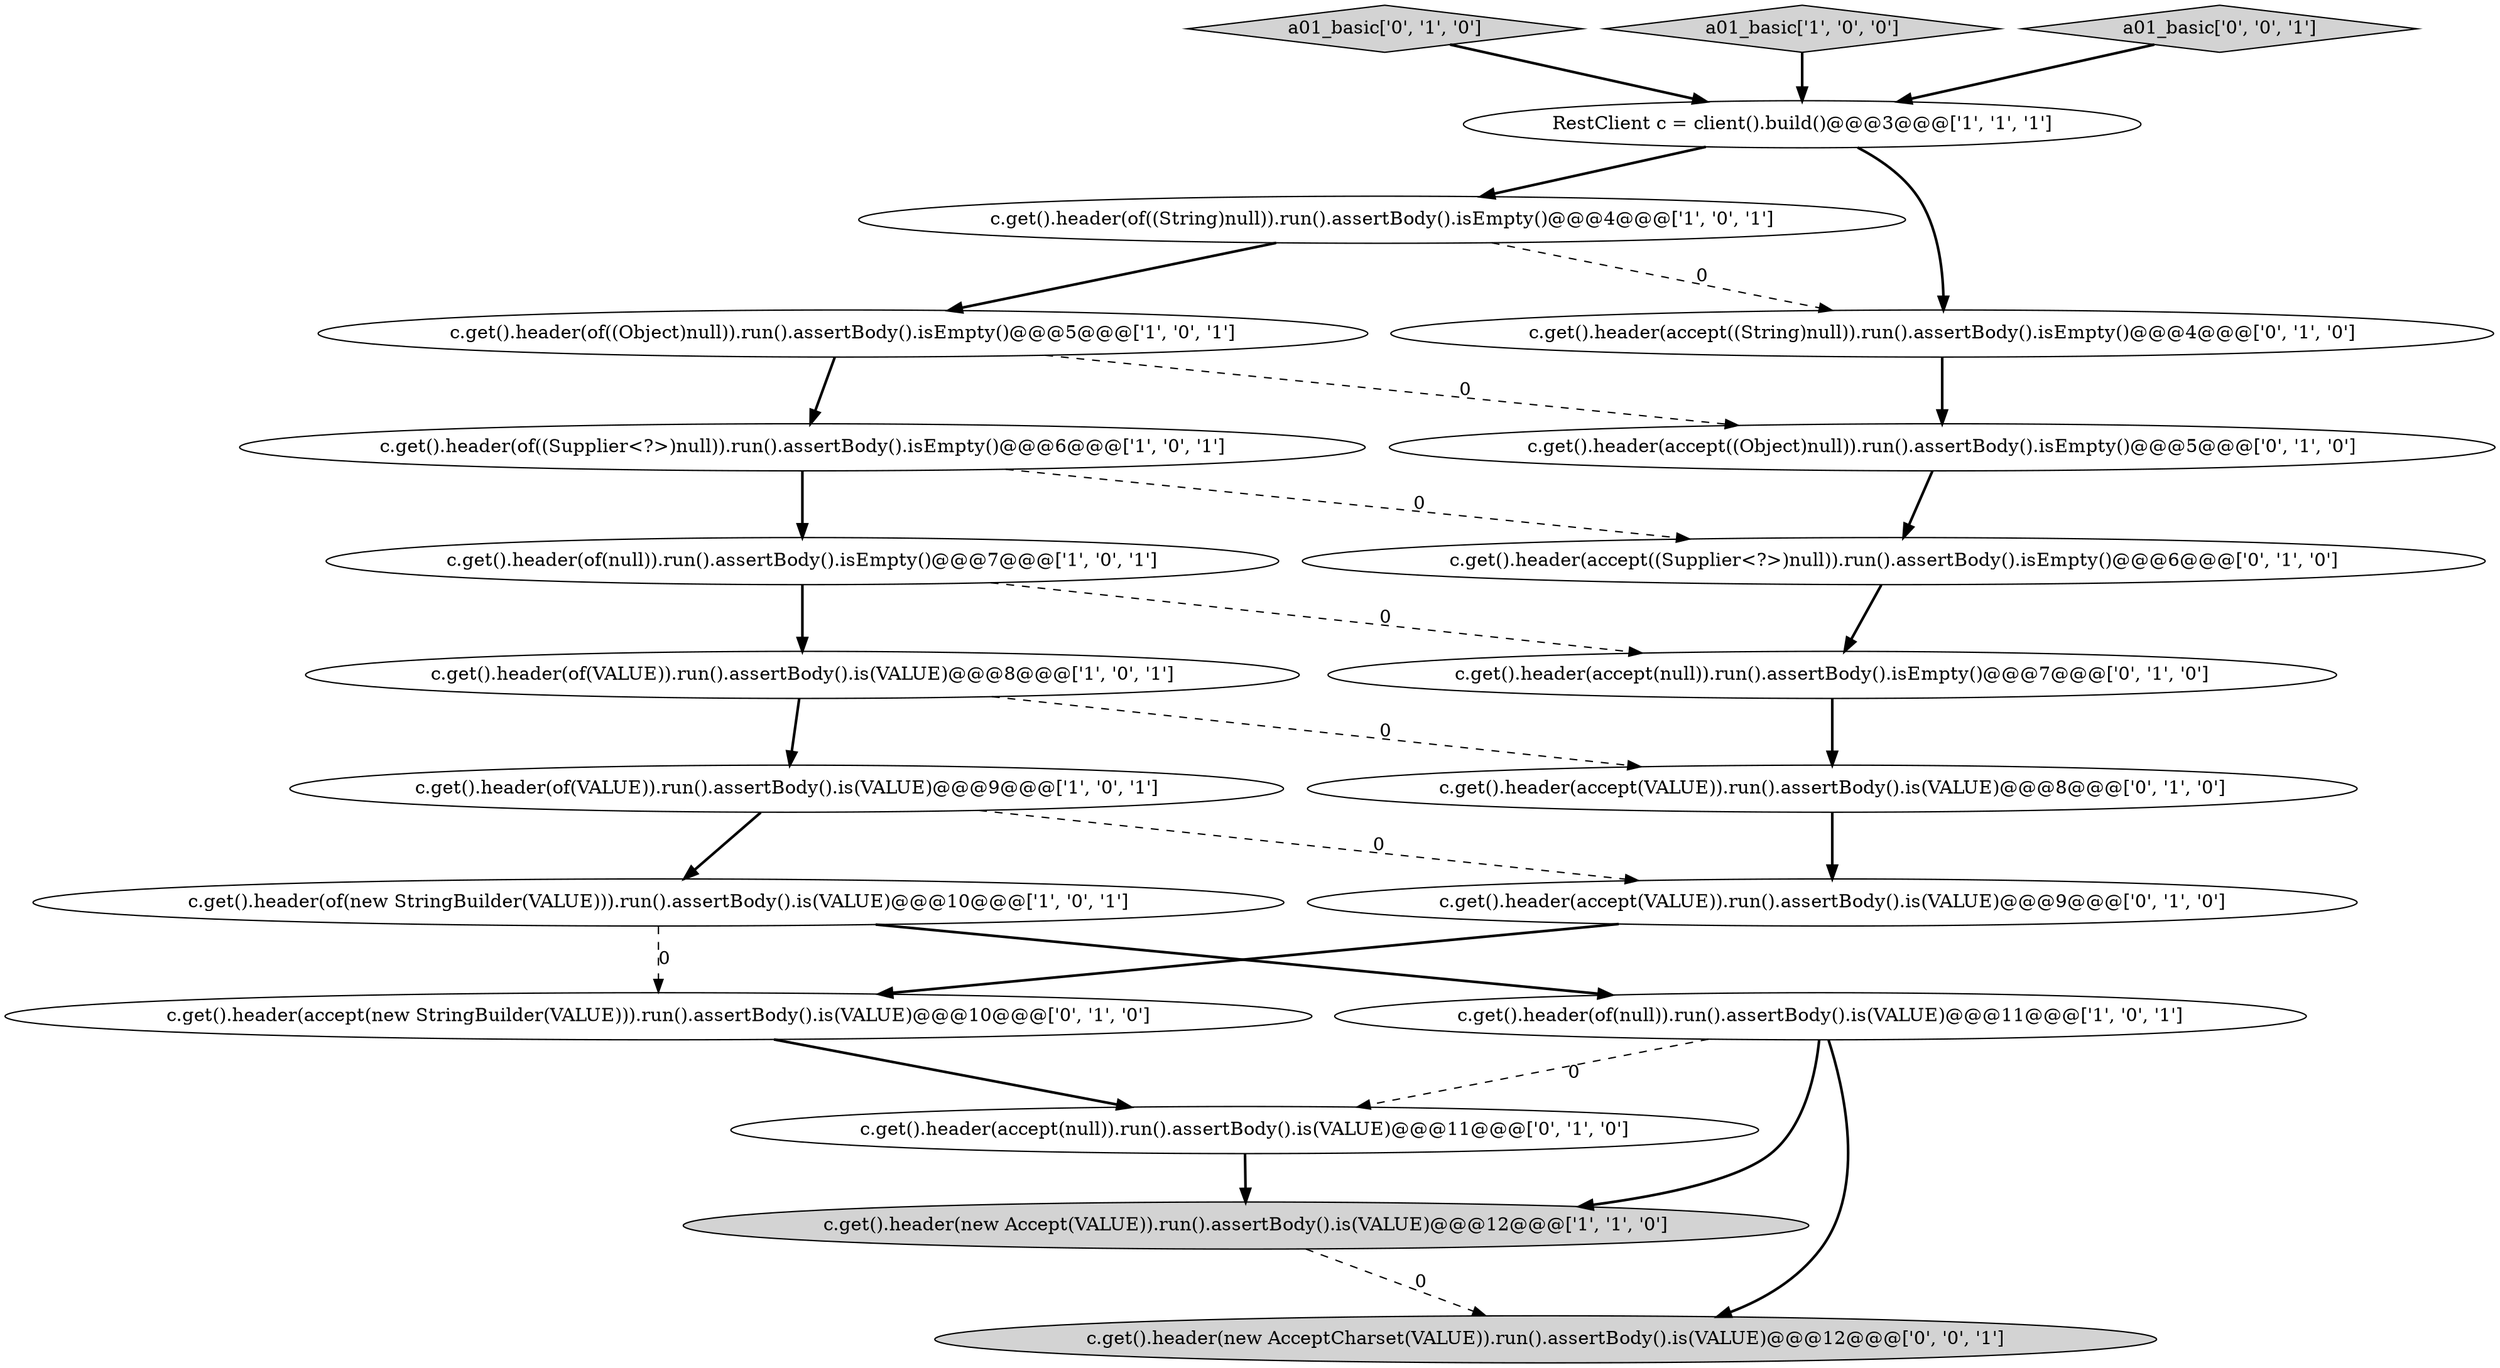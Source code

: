 digraph {
0 [style = filled, label = "c.get().header(of(VALUE)).run().assertBody().is(VALUE)@@@8@@@['1', '0', '1']", fillcolor = white, shape = ellipse image = "AAA0AAABBB1BBB"];
9 [style = filled, label = "RestClient c = client().build()@@@3@@@['1', '1', '1']", fillcolor = white, shape = ellipse image = "AAA0AAABBB1BBB"];
3 [style = filled, label = "c.get().header(of(VALUE)).run().assertBody().is(VALUE)@@@9@@@['1', '0', '1']", fillcolor = white, shape = ellipse image = "AAA0AAABBB1BBB"];
7 [style = filled, label = "c.get().header(new Accept(VALUE)).run().assertBody().is(VALUE)@@@12@@@['1', '1', '0']", fillcolor = lightgray, shape = ellipse image = "AAA0AAABBB1BBB"];
2 [style = filled, label = "c.get().header(of((Supplier<?>)null)).run().assertBody().isEmpty()@@@6@@@['1', '0', '1']", fillcolor = white, shape = ellipse image = "AAA0AAABBB1BBB"];
1 [style = filled, label = "c.get().header(of((Object)null)).run().assertBody().isEmpty()@@@5@@@['1', '0', '1']", fillcolor = white, shape = ellipse image = "AAA0AAABBB1BBB"];
19 [style = filled, label = "a01_basic['0', '1', '0']", fillcolor = lightgray, shape = diamond image = "AAA0AAABBB2BBB"];
15 [style = filled, label = "c.get().header(accept(null)).run().assertBody().isEmpty()@@@7@@@['0', '1', '0']", fillcolor = white, shape = ellipse image = "AAA1AAABBB2BBB"];
5 [style = filled, label = "a01_basic['1', '0', '0']", fillcolor = lightgray, shape = diamond image = "AAA0AAABBB1BBB"];
21 [style = filled, label = "a01_basic['0', '0', '1']", fillcolor = lightgray, shape = diamond image = "AAA0AAABBB3BBB"];
16 [style = filled, label = "c.get().header(accept(null)).run().assertBody().is(VALUE)@@@11@@@['0', '1', '0']", fillcolor = white, shape = ellipse image = "AAA1AAABBB2BBB"];
20 [style = filled, label = "c.get().header(new AcceptCharset(VALUE)).run().assertBody().is(VALUE)@@@12@@@['0', '0', '1']", fillcolor = lightgray, shape = ellipse image = "AAA0AAABBB3BBB"];
17 [style = filled, label = "c.get().header(accept((Object)null)).run().assertBody().isEmpty()@@@5@@@['0', '1', '0']", fillcolor = white, shape = ellipse image = "AAA1AAABBB2BBB"];
6 [style = filled, label = "c.get().header(of(null)).run().assertBody().isEmpty()@@@7@@@['1', '0', '1']", fillcolor = white, shape = ellipse image = "AAA0AAABBB1BBB"];
4 [style = filled, label = "c.get().header(of((String)null)).run().assertBody().isEmpty()@@@4@@@['1', '0', '1']", fillcolor = white, shape = ellipse image = "AAA0AAABBB1BBB"];
11 [style = filled, label = "c.get().header(accept(VALUE)).run().assertBody().is(VALUE)@@@8@@@['0', '1', '0']", fillcolor = white, shape = ellipse image = "AAA1AAABBB2BBB"];
13 [style = filled, label = "c.get().header(accept((Supplier<?>)null)).run().assertBody().isEmpty()@@@6@@@['0', '1', '0']", fillcolor = white, shape = ellipse image = "AAA1AAABBB2BBB"];
18 [style = filled, label = "c.get().header(accept(new StringBuilder(VALUE))).run().assertBody().is(VALUE)@@@10@@@['0', '1', '0']", fillcolor = white, shape = ellipse image = "AAA1AAABBB2BBB"];
14 [style = filled, label = "c.get().header(accept(VALUE)).run().assertBody().is(VALUE)@@@9@@@['0', '1', '0']", fillcolor = white, shape = ellipse image = "AAA1AAABBB2BBB"];
8 [style = filled, label = "c.get().header(of(new StringBuilder(VALUE))).run().assertBody().is(VALUE)@@@10@@@['1', '0', '1']", fillcolor = white, shape = ellipse image = "AAA0AAABBB1BBB"];
10 [style = filled, label = "c.get().header(of(null)).run().assertBody().is(VALUE)@@@11@@@['1', '0', '1']", fillcolor = white, shape = ellipse image = "AAA0AAABBB1BBB"];
12 [style = filled, label = "c.get().header(accept((String)null)).run().assertBody().isEmpty()@@@4@@@['0', '1', '0']", fillcolor = white, shape = ellipse image = "AAA1AAABBB2BBB"];
2->13 [style = dashed, label="0"];
13->15 [style = bold, label=""];
19->9 [style = bold, label=""];
4->12 [style = dashed, label="0"];
8->18 [style = dashed, label="0"];
14->18 [style = bold, label=""];
9->4 [style = bold, label=""];
7->20 [style = dashed, label="0"];
6->0 [style = bold, label=""];
3->14 [style = dashed, label="0"];
0->3 [style = bold, label=""];
5->9 [style = bold, label=""];
11->14 [style = bold, label=""];
4->1 [style = bold, label=""];
10->7 [style = bold, label=""];
10->16 [style = dashed, label="0"];
12->17 [style = bold, label=""];
0->11 [style = dashed, label="0"];
15->11 [style = bold, label=""];
17->13 [style = bold, label=""];
18->16 [style = bold, label=""];
3->8 [style = bold, label=""];
2->6 [style = bold, label=""];
16->7 [style = bold, label=""];
6->15 [style = dashed, label="0"];
21->9 [style = bold, label=""];
1->17 [style = dashed, label="0"];
1->2 [style = bold, label=""];
8->10 [style = bold, label=""];
9->12 [style = bold, label=""];
10->20 [style = bold, label=""];
}
